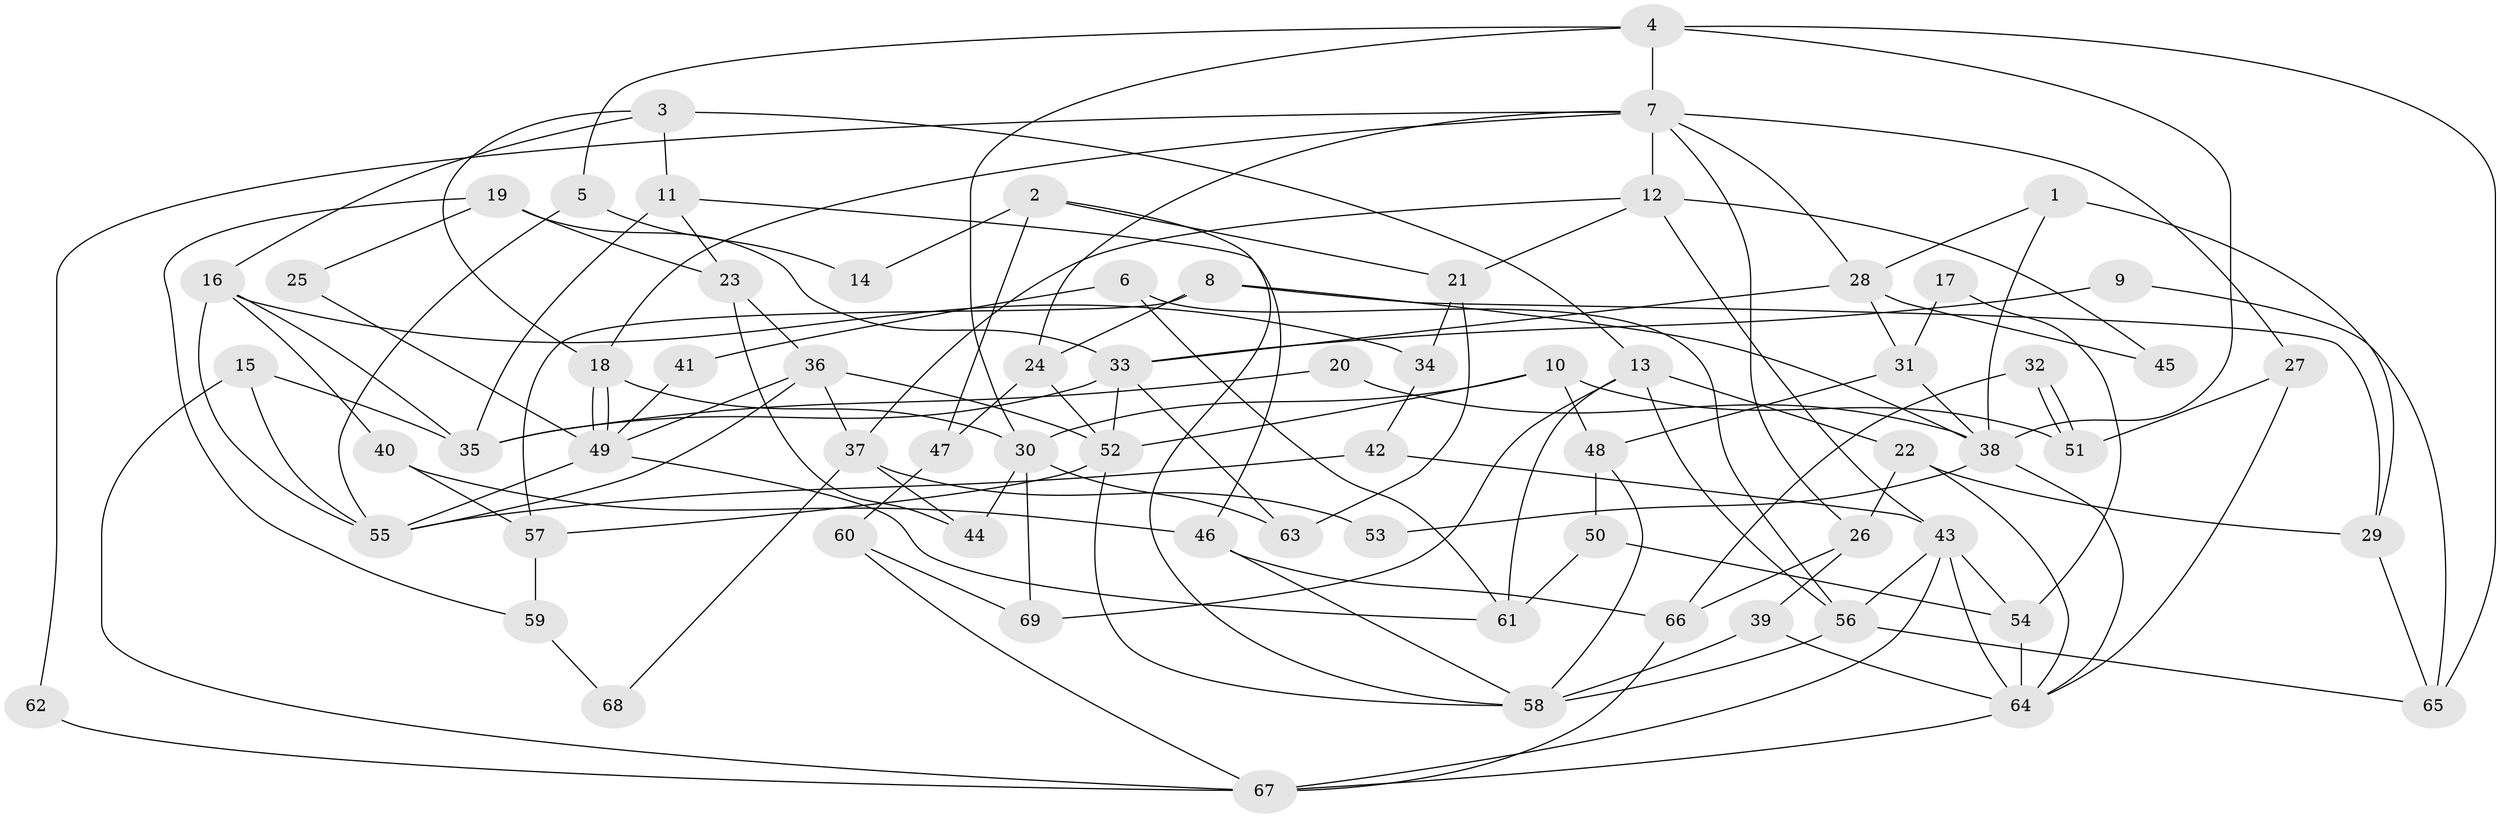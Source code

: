 // Generated by graph-tools (version 1.1) at 2025/11/02/27/25 16:11:21]
// undirected, 69 vertices, 138 edges
graph export_dot {
graph [start="1"]
  node [color=gray90,style=filled];
  1;
  2;
  3;
  4;
  5;
  6;
  7;
  8;
  9;
  10;
  11;
  12;
  13;
  14;
  15;
  16;
  17;
  18;
  19;
  20;
  21;
  22;
  23;
  24;
  25;
  26;
  27;
  28;
  29;
  30;
  31;
  32;
  33;
  34;
  35;
  36;
  37;
  38;
  39;
  40;
  41;
  42;
  43;
  44;
  45;
  46;
  47;
  48;
  49;
  50;
  51;
  52;
  53;
  54;
  55;
  56;
  57;
  58;
  59;
  60;
  61;
  62;
  63;
  64;
  65;
  66;
  67;
  68;
  69;
  1 -- 28;
  1 -- 38;
  1 -- 29;
  2 -- 21;
  2 -- 58;
  2 -- 14;
  2 -- 47;
  3 -- 18;
  3 -- 16;
  3 -- 11;
  3 -- 13;
  4 -- 38;
  4 -- 7;
  4 -- 5;
  4 -- 30;
  4 -- 65;
  5 -- 55;
  5 -- 14;
  6 -- 61;
  6 -- 56;
  6 -- 41;
  7 -- 18;
  7 -- 27;
  7 -- 12;
  7 -- 24;
  7 -- 26;
  7 -- 28;
  7 -- 62;
  8 -- 29;
  8 -- 57;
  8 -- 24;
  8 -- 38;
  9 -- 65;
  9 -- 33;
  10 -- 52;
  10 -- 30;
  10 -- 48;
  10 -- 51;
  11 -- 46;
  11 -- 23;
  11 -- 35;
  12 -- 37;
  12 -- 21;
  12 -- 43;
  12 -- 45;
  13 -- 22;
  13 -- 56;
  13 -- 61;
  13 -- 69;
  15 -- 35;
  15 -- 55;
  15 -- 67;
  16 -- 34;
  16 -- 35;
  16 -- 40;
  16 -- 55;
  17 -- 54;
  17 -- 31;
  18 -- 49;
  18 -- 49;
  18 -- 30;
  19 -- 23;
  19 -- 33;
  19 -- 25;
  19 -- 59;
  20 -- 35;
  20 -- 38;
  21 -- 63;
  21 -- 34;
  22 -- 29;
  22 -- 26;
  22 -- 64;
  23 -- 36;
  23 -- 44;
  24 -- 47;
  24 -- 52;
  25 -- 49;
  26 -- 39;
  26 -- 66;
  27 -- 51;
  27 -- 64;
  28 -- 31;
  28 -- 33;
  28 -- 45;
  29 -- 65;
  30 -- 69;
  30 -- 44;
  30 -- 63;
  31 -- 48;
  31 -- 38;
  32 -- 51;
  32 -- 51;
  32 -- 66;
  33 -- 52;
  33 -- 35;
  33 -- 63;
  34 -- 42;
  36 -- 55;
  36 -- 52;
  36 -- 37;
  36 -- 49;
  37 -- 44;
  37 -- 53;
  37 -- 68;
  38 -- 64;
  38 -- 53;
  39 -- 58;
  39 -- 64;
  40 -- 46;
  40 -- 57;
  41 -- 49;
  42 -- 43;
  42 -- 55;
  43 -- 64;
  43 -- 54;
  43 -- 56;
  43 -- 67;
  46 -- 58;
  46 -- 66;
  47 -- 60;
  48 -- 50;
  48 -- 58;
  49 -- 55;
  49 -- 61;
  50 -- 61;
  50 -- 54;
  52 -- 58;
  52 -- 57;
  54 -- 64;
  56 -- 58;
  56 -- 65;
  57 -- 59;
  59 -- 68;
  60 -- 67;
  60 -- 69;
  62 -- 67;
  64 -- 67;
  66 -- 67;
}
